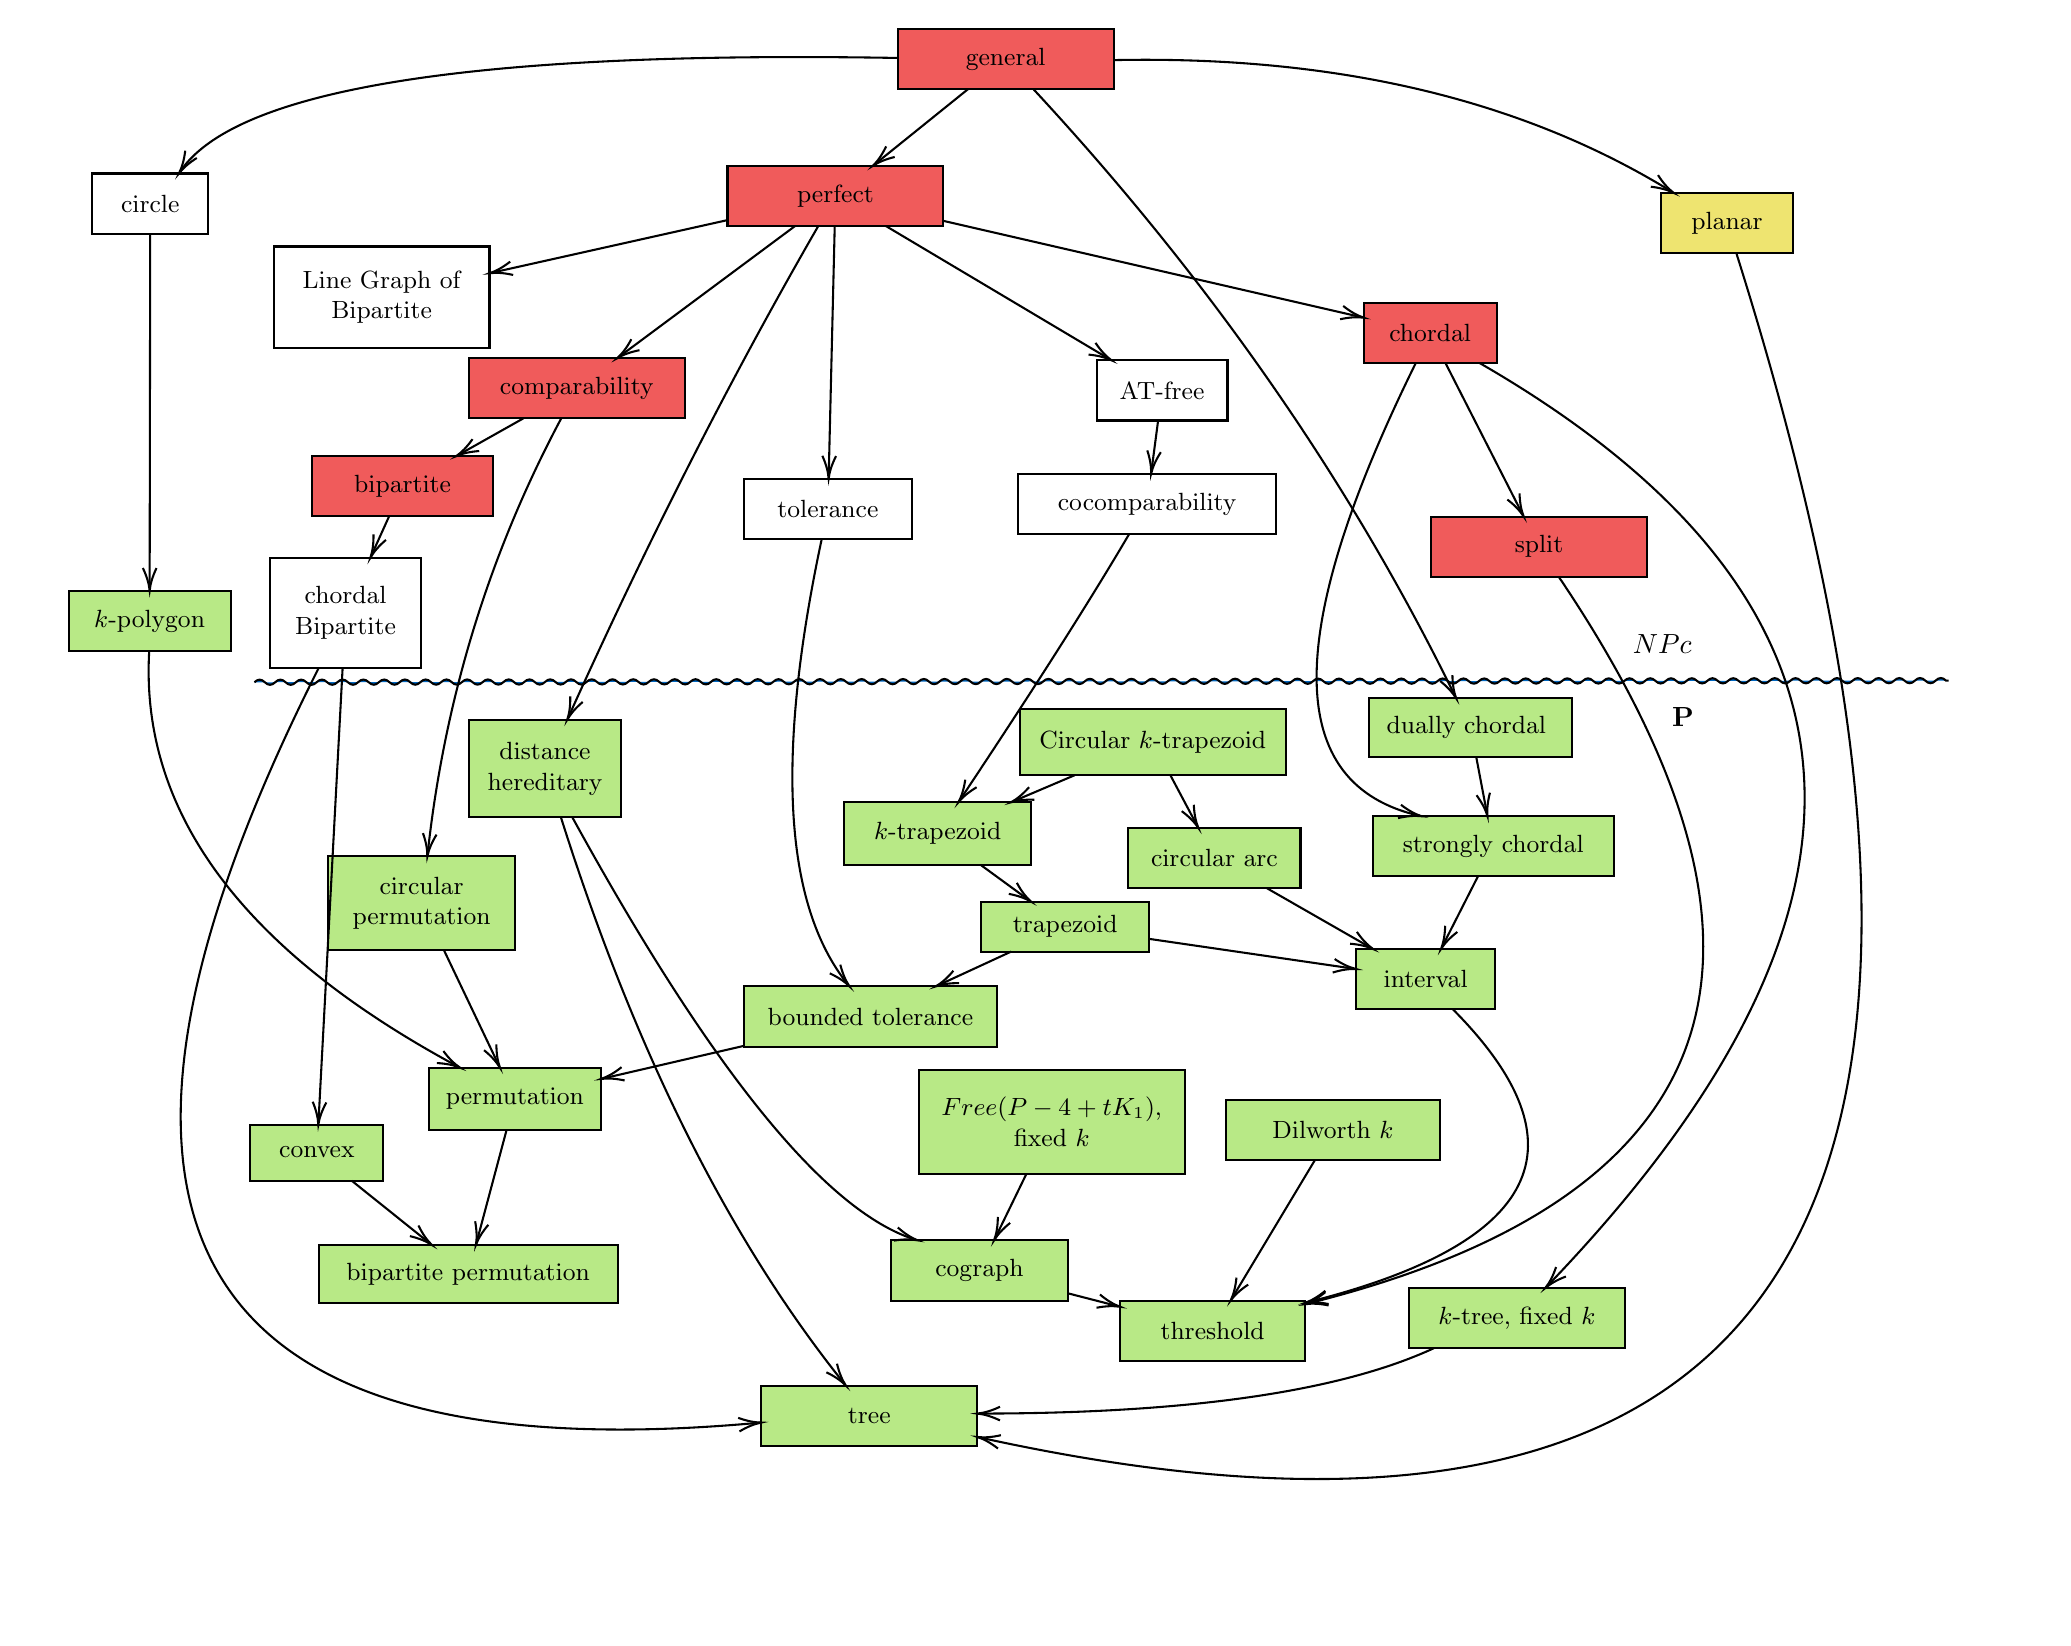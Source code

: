 \tikzset{every picture/.style={line width=0.75pt}} %set default line width to 0.75pt        

\begin{tikzpicture}[x=0.75pt,y=0.75pt,yscale=-1,xscale=1]
%uncomment if require: \path (0,617); %set diagram left start at 0, and has height of 617

%Straight Lines [id:da6521298779049807] 
\draw [fill={rgb, 255:red, 0; green, 101; blue, 189 }  ,fill opacity=1 ]   (0.4,215.38) .. controls (2.07,213.71) and (3.73,213.7) .. (5.4,215.37) .. controls (7.07,217.04) and (8.73,217.04) .. (10.4,215.37) .. controls (12.07,213.7) and (13.73,213.7) .. (15.4,215.36) .. controls (17.07,217.03) and (18.73,217.03) .. (20.4,215.36) .. controls (22.07,213.69) and (23.73,213.69) .. (25.4,215.35) .. controls (27.07,217.02) and (28.73,217.02) .. (30.4,215.35) .. controls (32.07,213.68) and (33.73,213.68) .. (35.4,215.34) .. controls (37.07,217.01) and (38.73,217.01) .. (40.4,215.34) .. controls (42.07,213.67) and (43.73,213.67) .. (45.4,215.33) .. controls (47.07,217) and (48.73,217) .. (50.4,215.33) .. controls (52.07,213.66) and (53.73,213.66) .. (55.4,215.32) .. controls (57.07,216.99) and (58.73,216.99) .. (60.4,215.32) .. controls (62.07,213.65) and (63.73,213.65) .. (65.4,215.31) .. controls (67.07,216.98) and (68.73,216.98) .. (70.4,215.31) .. controls (72.07,213.64) and (73.73,213.64) .. (75.4,215.3) .. controls (77.07,216.97) and (78.73,216.97) .. (80.4,215.3) .. controls (82.07,213.63) and (83.73,213.63) .. (85.4,215.29) .. controls (87.07,216.96) and (88.73,216.96) .. (90.4,215.29) .. controls (92.07,213.62) and (93.73,213.62) .. (95.4,215.28) .. controls (97.07,216.95) and (98.73,216.95) .. (100.4,215.28) .. controls (102.07,213.61) and (103.73,213.61) .. (105.4,215.27) .. controls (107.07,216.94) and (108.73,216.94) .. (110.4,215.27) .. controls (112.07,213.6) and (113.73,213.6) .. (115.4,215.26) .. controls (117.07,216.93) and (118.73,216.93) .. (120.4,215.26) .. controls (122.07,213.59) and (123.73,213.59) .. (125.4,215.25) .. controls (127.07,216.92) and (128.73,216.92) .. (130.4,215.25) .. controls (132.07,213.58) and (133.73,213.58) .. (135.4,215.24) .. controls (137.07,216.91) and (138.73,216.91) .. (140.4,215.24) .. controls (142.07,213.57) and (143.73,213.57) .. (145.4,215.23) .. controls (147.07,216.9) and (148.73,216.9) .. (150.4,215.23) .. controls (152.07,213.56) and (153.73,213.56) .. (155.4,215.22) .. controls (157.07,216.89) and (158.73,216.89) .. (160.4,215.22) .. controls (162.07,213.55) and (163.73,213.55) .. (165.4,215.21) .. controls (167.07,216.88) and (168.73,216.88) .. (170.4,215.21) .. controls (172.07,213.54) and (173.73,213.54) .. (175.4,215.2) .. controls (177.07,216.87) and (178.73,216.87) .. (180.4,215.2) .. controls (182.07,213.53) and (183.73,213.53) .. (185.4,215.19) .. controls (187.07,216.86) and (188.73,216.86) .. (190.4,215.19) .. controls (192.07,213.52) and (193.73,213.52) .. (195.4,215.18) .. controls (197.07,216.85) and (198.73,216.85) .. (200.4,215.18) .. controls (202.07,213.51) and (203.73,213.51) .. (205.4,215.17) .. controls (207.07,216.84) and (208.73,216.84) .. (210.4,215.17) .. controls (212.07,213.5) and (213.73,213.5) .. (215.4,215.16) .. controls (217.07,216.83) and (218.73,216.83) .. (220.4,215.16) .. controls (222.07,213.49) and (223.73,213.49) .. (225.4,215.15) .. controls (227.07,216.82) and (228.73,216.82) .. (230.4,215.15) .. controls (232.07,213.48) and (233.73,213.48) .. (235.4,215.14) .. controls (237.07,216.81) and (238.73,216.81) .. (240.4,215.14) .. controls (242.07,213.47) and (243.73,213.47) .. (245.4,215.13) .. controls (247.07,216.8) and (248.73,216.8) .. (250.4,215.13) .. controls (252.07,213.46) and (253.73,213.46) .. (255.4,215.13) .. controls (257.07,216.79) and (258.73,216.79) .. (260.4,215.12) .. controls (262.07,213.45) and (263.73,213.45) .. (265.4,215.12) .. controls (267.07,216.78) and (268.73,216.78) .. (270.4,215.11) .. controls (272.07,213.44) and (273.73,213.44) .. (275.4,215.11) .. controls (277.07,216.77) and (278.73,216.77) .. (280.4,215.1) .. controls (282.07,213.43) and (283.73,213.43) .. (285.4,215.1) .. controls (287.07,216.76) and (288.73,216.76) .. (290.4,215.09) .. controls (292.07,213.42) and (293.73,213.42) .. (295.4,215.09) .. controls (297.07,216.75) and (298.73,216.75) .. (300.4,215.08) .. controls (302.07,213.41) and (303.73,213.41) .. (305.4,215.08) .. controls (307.07,216.74) and (308.73,216.74) .. (310.4,215.07) .. controls (312.07,213.4) and (313.73,213.4) .. (315.4,215.07) .. controls (317.07,216.73) and (318.73,216.73) .. (320.4,215.06) .. controls (322.07,213.39) and (323.73,213.39) .. (325.4,215.06) .. controls (327.07,216.72) and (328.73,216.72) .. (330.4,215.05) .. controls (332.07,213.38) and (333.73,213.38) .. (335.4,215.05) .. controls (337.07,216.71) and (338.73,216.71) .. (340.4,215.04) .. controls (342.07,213.37) and (343.73,213.37) .. (345.4,215.04) .. controls (347.07,216.7) and (348.73,216.7) .. (350.4,215.03) .. controls (352.07,213.36) and (353.73,213.36) .. (355.4,215.03) .. controls (357.07,216.69) and (358.73,216.69) .. (360.4,215.02) .. controls (362.07,213.35) and (363.73,213.35) .. (365.4,215.02) .. controls (367.07,216.68) and (368.73,216.68) .. (370.4,215.01) .. controls (372.07,213.34) and (373.73,213.34) .. (375.4,215.01) .. controls (377.07,216.67) and (378.73,216.67) .. (380.4,215) .. controls (382.07,213.33) and (383.73,213.33) .. (385.4,215) .. controls (387.07,216.66) and (388.73,216.66) .. (390.4,214.99) .. controls (392.07,213.32) and (393.73,213.32) .. (395.4,214.99) .. controls (397.07,216.65) and (398.73,216.65) .. (400.4,214.98) .. controls (402.07,213.31) and (403.73,213.31) .. (405.4,214.98) .. controls (407.07,216.64) and (408.73,216.64) .. (410.4,214.97) .. controls (412.07,213.3) and (413.73,213.3) .. (415.4,214.97) .. controls (417.07,216.63) and (418.73,216.63) .. (420.4,214.96) .. controls (422.07,213.29) and (423.73,213.29) .. (425.4,214.96) .. controls (427.07,216.62) and (428.73,216.62) .. (430.4,214.95) .. controls (432.07,213.28) and (433.73,213.28) .. (435.4,214.95) .. controls (437.07,216.61) and (438.73,216.61) .. (440.4,214.94) .. controls (442.07,213.27) and (443.73,213.27) .. (445.4,214.94) .. controls (447.07,216.6) and (448.73,216.6) .. (450.4,214.93) .. controls (452.07,213.26) and (453.73,213.26) .. (455.4,214.93) .. controls (457.07,216.59) and (458.73,216.59) .. (460.4,214.92) .. controls (462.07,213.25) and (463.73,213.25) .. (465.4,214.92) .. controls (467.07,216.58) and (468.73,216.58) .. (470.4,214.91) .. controls (472.07,213.24) and (473.73,213.24) .. (475.4,214.91) .. controls (477.07,216.57) and (478.73,216.57) .. (480.4,214.9) .. controls (482.07,213.23) and (483.73,213.23) .. (485.4,214.9) .. controls (487.07,216.56) and (488.73,216.56) .. (490.4,214.89) .. controls (492.07,213.22) and (493.73,213.22) .. (495.4,214.89) .. controls (497.07,216.55) and (498.73,216.55) .. (500.4,214.88) .. controls (502.07,213.21) and (503.73,213.21) .. (505.4,214.88) .. controls (507.07,216.55) and (508.73,216.55) .. (510.4,214.88) .. controls (512.07,213.21) and (513.73,213.21) .. (515.4,214.87) .. controls (517.07,216.54) and (518.73,216.54) .. (520.4,214.87) .. controls (522.07,213.2) and (523.73,213.2) .. (525.4,214.86) .. controls (527.07,216.53) and (528.73,216.53) .. (530.4,214.86) .. controls (532.07,213.19) and (533.73,213.19) .. (535.4,214.85) .. controls (537.07,216.52) and (538.73,216.52) .. (540.4,214.85) .. controls (542.07,213.18) and (543.73,213.18) .. (545.4,214.84) .. controls (547.07,216.51) and (548.73,216.51) .. (550.4,214.84) .. controls (552.07,213.17) and (553.73,213.17) .. (555.4,214.83) .. controls (557.07,216.5) and (558.73,216.5) .. (560.4,214.83) .. controls (562.07,213.16) and (563.73,213.16) .. (565.4,214.82) .. controls (567.07,216.49) and (568.73,216.49) .. (570.4,214.82) .. controls (572.07,213.15) and (573.73,213.15) .. (575.4,214.81) .. controls (577.07,216.48) and (578.73,216.48) .. (580.4,214.81) .. controls (582.07,213.14) and (583.73,213.14) .. (585.4,214.8) .. controls (587.07,216.47) and (588.73,216.47) .. (590.4,214.8) .. controls (592.07,213.13) and (593.73,213.13) .. (595.4,214.79) .. controls (597.07,216.46) and (598.73,216.46) .. (600.4,214.79) .. controls (602.07,213.12) and (603.73,213.12) .. (605.4,214.78) .. controls (607.07,216.45) and (608.73,216.45) .. (610.4,214.78) .. controls (612.07,213.11) and (613.73,213.11) .. (615.4,214.77) .. controls (617.07,216.44) and (618.73,216.44) .. (620.4,214.77) .. controls (622.07,213.1) and (623.73,213.1) .. (625.4,214.76) .. controls (627.07,216.43) and (628.73,216.43) .. (630.4,214.76) .. controls (632.07,213.09) and (633.73,213.09) .. (635.4,214.75) .. controls (637.07,216.42) and (638.73,216.42) .. (640.4,214.75) .. controls (642.07,213.08) and (643.73,213.08) .. (645.4,214.74) .. controls (647.07,216.41) and (648.73,216.41) .. (650.4,214.74) .. controls (652.07,213.07) and (653.73,213.07) .. (655.4,214.73) .. controls (657.07,216.4) and (658.73,216.4) .. (660.4,214.73) .. controls (662.07,213.06) and (663.73,213.06) .. (665.4,214.72) .. controls (667.07,216.39) and (668.73,216.39) .. (670.4,214.72) .. controls (672.07,213.05) and (673.73,213.05) .. (675.4,214.71) .. controls (677.07,216.38) and (678.73,216.38) .. (680.4,214.71) .. controls (682.07,213.04) and (683.73,213.04) .. (685.4,214.7) .. controls (687.07,216.37) and (688.73,216.37) .. (690.4,214.7) .. controls (692.07,213.03) and (693.73,213.03) .. (695.4,214.69) .. controls (697.07,216.36) and (698.73,216.36) .. (700.4,214.69) .. controls (702.07,213.02) and (703.73,213.02) .. (705.4,214.68) .. controls (707.07,216.35) and (708.73,216.35) .. (710.4,214.68) .. controls (712.07,213.01) and (713.73,213.01) .. (715.4,214.67) .. controls (717.07,216.34) and (718.73,216.34) .. (720.4,214.67) .. controls (722.07,213) and (723.73,213) .. (725.4,214.66) .. controls (727.07,216.33) and (728.73,216.33) .. (730.4,214.66) .. controls (732.07,212.99) and (733.73,212.99) .. (735.4,214.65) .. controls (737.07,216.32) and (738.73,216.32) .. (740.4,214.65) .. controls (742.07,212.98) and (743.73,212.98) .. (745.4,214.64) .. controls (747.07,216.31) and (748.73,216.31) .. (750.4,214.64) .. controls (752.07,212.97) and (753.73,212.97) .. (755.4,214.63) .. controls (757.07,216.3) and (758.73,216.3) .. (760.4,214.63) .. controls (762.07,212.96) and (763.73,212.96) .. (765.4,214.63) .. controls (767.07,216.29) and (768.73,216.29) .. (770.4,214.62) .. controls (772.07,212.95) and (773.73,212.95) .. (775.4,214.62) .. controls (777.07,216.28) and (778.73,216.28) .. (780.4,214.61) .. controls (782.07,212.94) and (783.73,212.94) .. (785.4,214.61) .. controls (787.07,216.27) and (788.73,216.27) .. (790.4,214.6) .. controls (792.07,212.93) and (793.73,212.93) .. (795.4,214.6) .. controls (797.07,216.26) and (798.73,216.26) .. (800.4,214.59) .. controls (802.07,212.92) and (803.73,212.92) .. (805.4,214.59) .. controls (807.07,216.25) and (808.73,216.25) .. (810.4,214.58) .. controls (812.07,212.91) and (813.73,212.91) .. (815.4,214.58) -- (816.6,214.57) -- (816.6,214.57) ;

% Text Node
\draw  [fill={rgb, 255:red, 233; green, 17; blue, 17 }  ,fill opacity=0.69 ]  (228.33,-33.4) -- (332.33,-33.4) -- (332.33,-4.4) -- (228.33,-4.4) -- cycle  ;
\draw (280.33,-18.9) node  [font=\small] [align=left] {\begin{minipage}[lt]{68pt}\setlength\topsep{0pt}
\begin{center}
perfect
\end{center}

\end{minipage}};
% Text Node
\draw    (9.67,5.42) -- (113.67,5.42) -- (113.67,54.42) -- (9.67,54.42) -- cycle  ;
\draw (61.67,29.92) node  [font=\small] [align=left] {\begin{minipage}[lt]{68pt}\setlength\topsep{0pt}
\begin{center}
Line Graph of Bipartite
\end{center}

\end{minipage}};
% Text Node
\draw  [fill={rgb, 255:red, 233; green, 17; blue, 17 }  ,fill opacity=0.69 ]  (103.67,59.27) -- (207.67,59.27) -- (207.67,88.27) -- (103.67,88.27) -- cycle  ;
\draw (155.67,73.77) node  [font=\small] [align=left] {\begin{minipage}[lt]{68pt}\setlength\topsep{0pt}
\begin{center}
comparability
\end{center}

\end{minipage}};
% Text Node
\draw    (236.2,117.27) -- (317.2,117.27) -- (317.2,146.27) -- (236.2,146.27) -- cycle  ;
\draw (276.7,131.77) node  [font=\small] [align=left] {\begin{minipage}[lt]{52.63pt}\setlength\topsep{0pt}
\begin{center}
tolerance
\end{center}

\end{minipage}};
% Text Node
\draw    (406.2,60.27) -- (469.2,60.27) -- (469.2,89.27) -- (406.2,89.27) -- cycle  ;
\draw (437.7,74.77) node  [font=\small] [align=left] {\begin{minipage}[lt]{40.39pt}\setlength\topsep{0pt}
\begin{center}
AT-free
\end{center}

\end{minipage}};
% Text Node
\draw  [fill={rgb, 255:red, 233; green, 17; blue, 17 }  ,fill opacity=0.69 ]  (534.87,32.6) -- (598.87,32.6) -- (598.87,61.6) -- (534.87,61.6) -- cycle  ;
\draw (566.87,47.1) node  [font=\small] [align=left] {\begin{minipage}[lt]{40.62pt}\setlength\topsep{0pt}
\begin{center}
chordal
\end{center}

\end{minipage}};
% Text Node
\draw  [fill={rgb, 255:red, 233; green, 17; blue, 17 }  ,fill opacity=0.69 ]  (567.33,135.6) -- (671.33,135.6) -- (671.33,164.6) -- (567.33,164.6) -- cycle  ;
\draw (619.33,150.1) node  [font=\small] [align=left] {\begin{minipage}[lt]{68pt}\setlength\topsep{0pt}
\begin{center}
split
\end{center}

\end{minipage}};
% Text Node
\draw  [fill={rgb, 255:red, 184; green, 233; blue, 134 }  ,fill opacity=1 ]  (556.67,507.27) -- (660.67,507.27) -- (660.67,536.27) -- (556.67,536.27) -- cycle  ;
\draw (608.67,521.77) node  [font=\small] [align=left] {\begin{minipage}[lt]{68pt}\setlength\topsep{0pt}
\begin{center}
$\displaystyle k$-tree, fixed $\displaystyle k$
\end{center}

\end{minipage}};
% Text Node
\draw    (368.5,114.93) -- (492.5,114.93) -- (492.5,143.93) -- (368.5,143.93) -- cycle  ;
\draw (430.5,129.43) node  [font=\small] [align=left] {\begin{minipage}[lt]{81.83pt}\setlength\topsep{0pt}
\begin{center}
cocomparability
\end{center}

\end{minipage}};
% Text Node
\draw  [fill={rgb, 255:red, 184; green, 233; blue, 134 }  ,fill opacity=1 ]  (244.67,554.27) -- (348.67,554.27) -- (348.67,583.27) -- (244.67,583.27) -- cycle  ;
\draw (296.67,568.77) node  [font=\small] [align=left] {\begin{minipage}[lt]{68pt}\setlength\topsep{0pt}
\begin{center}
tree
\end{center}

\end{minipage}};
% Text Node
\draw    (-77.8,-29.73) -- (-21.8,-29.73) -- (-21.8,-0.73) -- (-77.8,-0.73) -- cycle  ;
\draw (-49.8,-15.23) node  [font=\small] [align=left] {\begin{minipage}[lt]{35.63pt}\setlength\topsep{0pt}
\begin{center}
circle
\end{center}

\end{minipage}};
% Text Node
\draw    (7.8,155.42) -- (80.8,155.42) -- (80.8,208.42) -- (7.8,208.42) -- cycle  ;
\draw (44.3,181.92) node  [font=\small] [align=left] {\begin{minipage}[lt]{47.1pt}\setlength\topsep{0pt}
\begin{center}
chordal Bipartite
\end{center}

\end{minipage}};
% Text Node
\draw  [fill={rgb, 255:red, 233; green, 17; blue, 17 }  ,fill opacity=0.69 ]  (28.3,106.47) -- (115.3,106.47) -- (115.3,135.47) -- (28.3,135.47) -- cycle  ;
\draw (71.8,120.97) node  [font=\small] [align=left] {\begin{minipage}[lt]{56.39pt}\setlength\topsep{0pt}
\begin{center}
bipartite
\end{center}

\end{minipage}};
% Text Node
\draw  [fill={rgb, 255:red, 184; green, 233; blue, 134 }  ,fill opacity=1 ]  (369.2,228.15) -- (497.2,228.15) -- (497.2,260.15) -- (369.2,260.15) -- cycle  ;
\draw (433.2,244.15) node  [font=\small] [align=left] {\begin{minipage}[lt]{84.59pt}\setlength\topsep{0pt}
\begin{center}
Circular $\displaystyle k$-trapezoid
\end{center}

\end{minipage}};
% Text Node
\draw  [fill={rgb, 255:red, 184; green, 233; blue, 134 }  ,fill opacity=1 ]  (284.6,273.24) -- (374.6,273.24) -- (374.6,303.24) -- (284.6,303.24) -- cycle  ;
\draw (329.6,288.24) node  [font=\small] [align=left] {\begin{minipage}[lt]{58.21pt}\setlength\topsep{0pt}
\begin{center}
$\displaystyle k$-trapezoid
\end{center}

\end{minipage}};
% Text Node
\draw  [fill={rgb, 255:red, 184; green, 233; blue, 134 }  ,fill opacity=1 ]  (350.53,321.12) -- (431.53,321.12) -- (431.53,345.12) -- (350.53,345.12) -- cycle  ;
\draw (391.03,333.12) node  [font=\small] [align=left] {\begin{minipage}[lt]{52.18pt}\setlength\topsep{0pt}
\begin{center}
trapezoid
\end{center}

\end{minipage}};
% Text Node
\draw  [fill={rgb, 255:red, 184; green, 233; blue, 134 }  ,fill opacity=1 ]  (236.2,361.93) -- (358.2,361.93) -- (358.2,390.93) -- (236.2,390.93) -- cycle  ;
\draw (297.2,376.43) node  [font=\small] [align=left] {\begin{minipage}[lt]{80.51pt}\setlength\topsep{0pt}
\begin{center}
bounded tolerance
\end{center}

\end{minipage}};
% Text Node
\draw  [fill={rgb, 255:red, 184; green, 233; blue, 134 }  ,fill opacity=1 ]  (84.37,401.11) -- (167.37,401.11) -- (167.37,431.11) -- (84.37,431.11) -- cycle  ;
\draw (125.87,416.11) node  [font=\small] [align=left] {\begin{minipage}[lt]{53.77pt}\setlength\topsep{0pt}
\begin{center}
permutation
\end{center}

\end{minipage}};
% Text Node
\draw  [fill={rgb, 255:red, 184; green, 233; blue, 134 }  ,fill opacity=1 ]  (31.37,486.49) -- (175.37,486.49) -- (175.37,514.49) -- (31.37,514.49) -- cycle  ;
\draw (103.37,500.49) node  [font=\small] [align=left] {\begin{minipage}[lt]{95.25pt}\setlength\topsep{0pt}
\begin{center}
bipartite permutation
\end{center}

\end{minipage}};
% Text Node
\draw  [fill={rgb, 255:red, 184; green, 233; blue, 134 }  ,fill opacity=1 ]  (-1.53,428.57) -- (62.47,428.57) -- (62.47,455.57) -- (-1.53,455.57) -- cycle  ;
\draw (30.47,442.07) node  [font=\small] [align=left] {\begin{minipage}[lt]{40.53pt}\setlength\topsep{0pt}
\begin{center}
convex
\end{center}

\end{minipage}};
% Text Node
\draw  [fill={rgb, 255:red, 184; green, 233; blue, 134 }  ,fill opacity=1 ]  (531.2,343.93) -- (598.2,343.93) -- (598.2,372.93) -- (531.2,372.93) -- cycle  ;
\draw (564.7,358.43) node  [font=\small] [align=left] {\begin{minipage}[lt]{43.11pt}\setlength\topsep{0pt}
\begin{center}
interval
\end{center}

\end{minipage}};
% Text Node
\draw  [fill={rgb, 255:red, 184; green, 233; blue, 134 }  ,fill opacity=1 ]  (417.53,513.27) -- (506.53,513.27) -- (506.53,542.27) -- (417.53,542.27) -- cycle  ;
\draw (462.03,527.77) node  [font=\small] [align=left] {\begin{minipage}[lt]{57.62pt}\setlength\topsep{0pt}
\begin{center}
threshold
\end{center}

\end{minipage}};
% Text Node
\draw  [fill={rgb, 255:red, 184; green, 233; blue, 134 }  ,fill opacity=1 ]  (468.53,416.6) -- (571.53,416.6) -- (571.53,445.6) -- (468.53,445.6) -- cycle  ;
\draw (520.03,431.1) node  [font=\small] [align=left] {\begin{minipage}[lt]{67.14pt}\setlength\topsep{0pt}
\begin{center}
Dilworth $\displaystyle k$
\end{center}

\end{minipage}};
% Text Node
\draw  [fill={rgb, 255:red, 184; green, 233; blue, 134 }  ,fill opacity=1 ]  (307.2,484.27) -- (392.2,484.27) -- (392.2,513.27) -- (307.2,513.27) -- cycle  ;
\draw (349.7,498.77) node  [font=\small] [align=left] {\begin{minipage}[lt]{55.35pt}\setlength\topsep{0pt}
\begin{center}
cograph
\end{center}

\end{minipage}};
% Text Node
\draw  [fill={rgb, 255:red, 184; green, 233; blue, 134 }  ,fill opacity=1 ]  (421.4,285.6) -- (504.4,285.6) -- (504.4,314.6) -- (421.4,314.6) -- cycle  ;
\draw (462.9,300.1) node  [font=\small] [align=left] {\begin{minipage}[lt]{53.72pt}\setlength\topsep{0pt}
\begin{center}
circular arc
\end{center}

\end{minipage}};
% Text Node
\draw  [fill={rgb, 255:red, 184; green, 233; blue, 134 }  ,fill opacity=1 ]  (537.37,223.18) -- (635.37,223.18) -- (635.37,251.18) -- (537.37,251.18) -- cycle  ;
\draw (586.37,237.18) node  [font=\small] [align=left] {\begin{minipage}[lt]{63.97pt}\setlength\topsep{0pt}
\begin{center}
dually chordal $ $
\end{center}

\end{minipage}};
% Text Node
\draw  [fill={rgb, 255:red, 184; green, 233; blue, 134 }  ,fill opacity=1 ]  (539.23,279.93) -- (655.23,279.93) -- (655.23,308.93) -- (539.23,308.93) -- cycle  ;
\draw (597.23,294.43) node  [font=\small] [align=left] {\begin{minipage}[lt]{76.39pt}\setlength\topsep{0pt}
\begin{center}
strongly chordal
\end{center}

\end{minipage}};
% Text Node
\draw  [fill={rgb, 255:red, 184; green, 233; blue, 134 }  ,fill opacity=1 ]  (35.9,299.3) -- (125.9,299.3) -- (125.9,344.3) -- (35.9,344.3) -- cycle  ;
\draw (80.9,321.8) node  [font=\small] [align=left] {\begin{minipage}[lt]{58.34pt}\setlength\topsep{0pt}
\begin{center}
circular permutation
\end{center}

\end{minipage}};
% Text Node
\draw  [fill={rgb, 255:red, 184; green, 233; blue, 134 }  ,fill opacity=1 ]  (-89.1,171.27) -- (-11.1,171.27) -- (-11.1,200.27) -- (-89.1,200.27) -- cycle  ;
\draw (-50.1,185.77) node  [font=\small] [align=left] {\begin{minipage}[lt]{50.18pt}\setlength\topsep{0pt}
\begin{center}
$\displaystyle k$-polygon
\end{center}

\end{minipage}};
% Text Node
\draw  [fill={rgb, 255:red, 184; green, 233; blue, 134 }  ,fill opacity=1 ]  (103.9,233.49) -- (176.9,233.49) -- (176.9,280.49) -- (103.9,280.49) -- cycle  ;
\draw (140.4,256.99) node  [font=\small] [align=left] {\begin{minipage}[lt]{46.78pt}\setlength\topsep{0pt}
\begin{center}
distance hereditary
\end{center}

\end{minipage}};
% Text Node
\draw  [fill={rgb, 255:red, 184; green, 233; blue, 134 }  ,fill opacity=1 ]  (320.53,402.14) -- (448.53,402.14) -- (448.53,452.14) -- (320.53,452.14) -- cycle  ;
\draw (384.53,427.14) node  [font=\small] [align=left] {\begin{minipage}[lt]{84.14pt}\setlength\topsep{0pt}
\begin{center}
$\displaystyle Free( P-4+tK_{1})$, fixed $\displaystyle k$
\end{center}

\end{minipage}};
% Text Node
\draw  [fill={rgb, 255:red, 230; green, 216; blue, 48 }  ,fill opacity=0.69 ]  (677.87,-20.4) -- (741.87,-20.4) -- (741.87,8.6) -- (677.87,8.6) -- cycle  ;
\draw (709.87,-5.9) node  [font=\small] [align=left] {\begin{minipage}[lt]{40.62pt}\setlength\topsep{0pt}
\begin{center}
planar
\end{center}

\end{minipage}};
% Text Node
\draw (663,191) node [anchor=north west][inner sep=0.75pt]   [align=left] {$\displaystyle NPc$};
% Text Node
\draw (682,226) node [anchor=north west][inner sep=0.75pt]   [align=left] {\textbf{P}};
% Text Node
\draw  [fill={rgb, 255:red, 233; green, 17; blue, 17 }  ,fill opacity=0.69 ]  (310.33,-99.5) -- (414.33,-99.5) -- (414.33,-70.5) -- (310.33,-70.5) -- cycle  ;
\draw (362.33,-85) node  [font=\small] [align=left] {\begin{minipage}[lt]{68pt}\setlength\topsep{0pt}
\begin{center}
general
\end{center}

\end{minipage}};
% Connection
\draw    (260.83,-4.4) -- (176.78,58.07) ;
\draw [shift={(175.17,59.27)}, rotate = 323.38] [color={rgb, 255:red, 0; green, 0; blue, 0 }  ][line width=0.75]    (10.93,-3.29) .. controls (6.95,-1.4) and (3.31,-0.3) .. (0,0) .. controls (3.31,0.3) and (6.95,1.4) .. (10.93,3.29)   ;
% Connection
\draw    (279.98,-4.4) -- (277.1,115.27) ;
\draw [shift={(277.05,117.27)}, rotate = 271.38] [color={rgb, 255:red, 0; green, 0; blue, 0 }  ][line width=0.75]    (10.93,-3.29) .. controls (6.95,-1.4) and (3.31,-0.3) .. (0,0) .. controls (3.31,0.3) and (6.95,1.4) .. (10.93,3.29)   ;
% Connection
\draw    (304.69,-4.4) -- (411.62,59.24) ;
\draw [shift={(413.34,60.27)}, rotate = 210.76] [color={rgb, 255:red, 0; green, 0; blue, 0 }  ][line width=0.75]    (10.93,-3.29) .. controls (6.95,-1.4) and (3.31,-0.3) .. (0,0) .. controls (3.31,0.3) and (6.95,1.4) .. (10.93,3.29)   ;
% Connection
\draw    (332.33,-6.92) -- (532.92,39.28) ;
\draw [shift={(534.87,39.73)}, rotate = 192.97] [color={rgb, 255:red, 0; green, 0; blue, 0 }  ][line width=0.75]    (10.93,-3.29) .. controls (6.95,-1.4) and (3.31,-0.3) .. (0,0) .. controls (3.31,0.3) and (6.95,1.4) .. (10.93,3.29)   ;
% Connection
\draw    (574.25,61.6) -- (611.04,133.82) ;
\draw [shift={(611.95,135.6)}, rotate = 243.01] [color={rgb, 255:red, 0; green, 0; blue, 0 }  ][line width=0.75]    (10.93,-3.29) .. controls (6.95,-1.4) and (3.31,-0.3) .. (0,0) .. controls (3.31,0.3) and (6.95,1.4) .. (10.93,3.29)   ;
% Connection
\draw    (590.74,61.6) .. controls (788.33,175.57) and (798.86,324.13) .. (622.31,507.27) ;
\draw [shift={(622.31,507.27)}, rotate = 313.95] [color={rgb, 255:red, 0; green, 0; blue, 0 }  ][line width=0.75]    (10.93,-3.29) .. controls (6.95,-1.4) and (3.31,-0.3) .. (0,0) .. controls (3.31,0.3) and (6.95,1.4) .. (10.93,3.29)   ;
% Connection
\draw    (435.79,89.27) -- (432.67,112.95) ;
\draw [shift={(432.41,114.93)}, rotate = 277.5] [color={rgb, 255:red, 0; green, 0; blue, 0 }  ][line width=0.75]    (10.93,-3.29) .. controls (6.95,-1.4) and (3.31,-0.3) .. (0,0) .. controls (3.31,0.3) and (6.95,1.4) .. (10.93,3.29)   ;
% Connection
\draw    (568.55,536.27) .. controls (523.28,557.16) and (450.49,567.64) .. (350.18,567.72) ;
\draw [shift={(348.67,567.72)}, rotate = 0.02] [color={rgb, 255:red, 0; green, 0; blue, 0 }  ][line width=0.75]    (10.93,-3.29) .. controls (6.95,-1.4) and (3.31,-0.3) .. (0,0) .. controls (3.31,0.3) and (6.95,1.4) .. (10.93,3.29)   ;
% Connection
\draw    (129.91,88.27) -- (99.3,105.49) ;
\draw [shift={(97.56,106.47)}, rotate = 330.62] [color={rgb, 255:red, 0; green, 0; blue, 0 }  ][line width=0.75]    (10.93,-3.29) .. controls (6.95,-1.4) and (3.31,-0.3) .. (0,0) .. controls (3.31,0.3) and (6.95,1.4) .. (10.93,3.29)   ;
% Connection
\draw    (65.26,135.47) -- (57.08,153.6) ;
\draw [shift={(56.26,155.42)}, rotate = 294.29] [color={rgb, 255:red, 0; green, 0; blue, 0 }  ][line width=0.75]    (10.93,-3.29) .. controls (6.95,-1.4) and (3.31,-0.3) .. (0,0) .. controls (3.31,0.3) and (6.95,1.4) .. (10.93,3.29)   ;
% Connection
\draw    (228.33,-7.29) -- (115.62,17.88) ;
\draw [shift={(113.67,18.31)}, rotate = 347.41] [color={rgb, 255:red, 0; green, 0; blue, 0 }  ][line width=0.75]    (10.93,-3.29) .. controls (6.95,-1.4) and (3.31,-0.3) .. (0,0) .. controls (3.31,0.3) and (6.95,1.4) .. (10.93,3.29)   ;
% Connection
\draw    (395.6,260.15) -- (366.69,272.46) ;
\draw [shift={(364.85,273.24)}, rotate = 336.95] [color={rgb, 255:red, 0; green, 0; blue, 0 }  ][line width=0.75]    (10.93,-3.29) .. controls (6.95,-1.4) and (3.31,-0.3) .. (0,0) .. controls (3.31,0.3) and (6.95,1.4) .. (10.93,3.29)   ;
% Connection
\draw    (421.86,143.93) .. controls (403.18,175.74) and (376.1,218.31) .. (340.63,271.62) ;
\draw [shift={(339.55,273.24)}, rotate = 303.65] [color={rgb, 255:red, 0; green, 0; blue, 0 }  ][line width=0.75]    (10.93,-3.29) .. controls (6.95,-1.4) and (3.31,-0.3) .. (0,0) .. controls (3.31,0.3) and (6.95,1.4) .. (10.93,3.29)   ;
% Connection
\draw    (350.13,303.24) -- (372.99,319.94) ;
\draw [shift={(374.61,321.12)}, rotate = 216.15] [color={rgb, 255:red, 0; green, 0; blue, 0 }  ][line width=0.75]    (10.93,-3.29) .. controls (6.95,-1.4) and (3.31,-0.3) .. (0,0) .. controls (3.31,0.3) and (6.95,1.4) .. (10.93,3.29)   ;
% Connection
\draw    (365.04,345.12) -- (330.43,361.1) ;
\draw [shift={(328.61,361.93)}, rotate = 335.22] [color={rgb, 255:red, 0; green, 0; blue, 0 }  ][line width=0.75]    (10.93,-3.29) .. controls (6.95,-1.4) and (3.31,-0.3) .. (0,0) .. controls (3.31,0.3) and (6.95,1.4) .. (10.93,3.29)   ;
% Connection
\draw    (42.89,208.42) -- (31.29,426.58) ;
\draw [shift={(31.18,428.57)}, rotate = 273.04] [color={rgb, 255:red, 0; green, 0; blue, 0 }  ][line width=0.75]    (10.93,-3.29) .. controls (6.95,-1.4) and (3.31,-0.3) .. (0,0) .. controls (3.31,0.3) and (6.95,1.4) .. (10.93,3.29)   ;
% Connection
\draw [color={rgb, 255:red, 0; green, 0; blue, 0 }  ,draw opacity=1 ]   (47.31,455.57) -- (84.33,485.24) ;
\draw [shift={(85.89,486.49)}, rotate = 218.7] [color={rgb, 255:red, 0; green, 0; blue, 0 }  ,draw opacity=1 ][line width=0.75]    (10.93,-3.29) .. controls (6.95,-1.4) and (3.31,-0.3) .. (0,0) .. controls (3.31,0.3) and (6.95,1.4) .. (10.93,3.29)   ;
% Connection
\draw    (121.87,431.11) -- (107.62,484.56) ;
\draw [shift={(107.1,486.49)}, rotate = 284.93] [color={rgb, 255:red, 0; green, 0; blue, 0 }  ][line width=0.75]    (10.93,-3.29) .. controls (6.95,-1.4) and (3.31,-0.3) .. (0,0) .. controls (3.31,0.3) and (6.95,1.4) .. (10.93,3.29)   ;
% Connection
\draw    (236.2,390.56) -- (169.32,406.05) ;
\draw [shift={(167.37,406.5)}, rotate = 346.96] [color={rgb, 255:red, 0; green, 0; blue, 0 }  ][line width=0.75]    (10.93,-3.29) .. controls (6.95,-1.4) and (3.31,-0.3) .. (0,0) .. controls (3.31,0.3) and (6.95,1.4) .. (10.93,3.29)   ;
% Connection
\draw    (431.53,339.02) -- (529.22,353.26) ;
\draw [shift={(531.2,353.55)}, rotate = 188.29] [color={rgb, 255:red, 0; green, 0; blue, 0 }  ][line width=0.75]    (10.93,-3.29) .. controls (6.95,-1.4) and (3.31,-0.3) .. (0,0) .. controls (3.31,0.3) and (6.95,1.4) .. (10.93,3.29)   ;
% Connection
\draw    (577.8,372.93) .. controls (643.17,438.8) and (619.98,485.81) .. (508.22,513.97) ;
\draw [shift={(506.53,514.39)}, rotate = 346.05] [color={rgb, 255:red, 0; green, 0; blue, 0 }  ][line width=0.75]    (10.93,-3.29) .. controls (6.95,-1.4) and (3.31,-0.3) .. (0,0) .. controls (3.31,0.3) and (6.95,1.4) .. (10.93,3.29)   ;
% Connection
\draw    (392.2,509.74) -- (415.6,515.78) ;
\draw [shift={(417.53,516.28)}, rotate = 194.48] [color={rgb, 255:red, 0; green, 0; blue, 0 }  ][line width=0.75]    (10.93,-3.29) .. controls (6.95,-1.4) and (3.31,-0.3) .. (0,0) .. controls (3.31,0.3) and (6.95,1.4) .. (10.93,3.29)   ;
% Connection
\draw    (511.33,445.6) -- (471.76,511.55) ;
\draw [shift={(470.73,513.27)}, rotate = 300.96] [color={rgb, 255:red, 0; green, 0; blue, 0 }  ][line width=0.75]    (10.93,-3.29) .. controls (6.95,-1.4) and (3.31,-0.3) .. (0,0) .. controls (3.31,0.3) and (6.95,1.4) .. (10.93,3.29)   ;
% Connection
\draw    (628.84,164.6) .. controls (752.25,347.55) and (711.48,464.37) .. (506.53,515.04) ;
\draw [shift={(506.53,515.04)}, rotate = 346.11] [color={rgb, 255:red, 0; green, 0; blue, 0 }  ][line width=0.75]    (10.93,-3.29) .. controls (6.95,-1.4) and (3.31,-0.3) .. (0,0) .. controls (3.31,0.3) and (6.95,1.4) .. (10.93,3.29)   ;
% Connection
\draw    (488.2,314.6) -- (537.66,342.94) ;
\draw [shift={(539.4,343.93)}, rotate = 209.81] [color={rgb, 255:red, 0; green, 0; blue, 0 }  ][line width=0.75]    (10.93,-3.29) .. controls (6.95,-1.4) and (3.31,-0.3) .. (0,0) .. controls (3.31,0.3) and (6.95,1.4) .. (10.93,3.29)   ;
% Connection
\draw    (441.69,260.15) -- (454.26,283.83) ;
\draw [shift={(455.2,285.6)}, rotate = 242.04] [color={rgb, 255:red, 0; green, 0; blue, 0 }  ][line width=0.75]    (10.93,-3.29) .. controls (6.95,-1.4) and (3.31,-0.3) .. (0,0) .. controls (3.31,0.3) and (6.95,1.4) .. (10.93,3.29)   ;
% Connection
\draw    (589.86,308.93) -- (572.98,342.15) ;
\draw [shift={(572.07,343.93)}, rotate = 296.95] [color={rgb, 255:red, 0; green, 0; blue, 0 }  ][line width=0.75]    (10.93,-3.29) .. controls (6.95,-1.4) and (3.31,-0.3) .. (0,0) .. controls (3.31,0.3) and (6.95,1.4) .. (10.93,3.29)   ;
% Connection
\draw    (589.02,251.18) -- (594.11,277.97) ;
\draw [shift={(594.48,279.93)}, rotate = 259.25] [color={rgb, 255:red, 0; green, 0; blue, 0 }  ][line width=0.75]    (10.93,-3.29) .. controls (6.95,-1.4) and (3.31,-0.3) .. (0,0) .. controls (3.31,0.3) and (6.95,1.4) .. (10.93,3.29)   ;
% Connection
\draw    (148.2,88.27) .. controls (113.41,153.53) and (91.96,223.51) .. (83.83,298.17) ;
\draw [shift={(83.71,299.3)}, rotate = 276.11] [color={rgb, 255:red, 0; green, 0; blue, 0 }  ][line width=0.75]    (10.93,-3.29) .. controls (6.95,-1.4) and (3.31,-0.3) .. (0,0) .. controls (3.31,0.3) and (6.95,1.4) .. (10.93,3.29)   ;
% Connection
\draw    (91.63,344.3) -- (117.85,399.3) ;
\draw [shift={(118.71,401.11)}, rotate = 244.51] [color={rgb, 255:red, 0; green, 0; blue, 0 }  ][line width=0.75]    (10.93,-3.29) .. controls (6.95,-1.4) and (3.31,-0.3) .. (0,0) .. controls (3.31,0.3) and (6.95,1.4) .. (10.93,3.29)   ;
% Connection
\draw    (-50.29,200.27) .. controls (-54.82,277.85) and (-5.41,344.51) .. (97.95,400.27) ;
\draw [shift={(99.52,401.11)}, rotate = 208.17] [color={rgb, 255:red, 0; green, 0; blue, 0 }  ][line width=0.75]    (10.93,-3.29) .. controls (6.95,-1.4) and (3.31,-0.3) .. (0,0) .. controls (3.31,0.3) and (6.95,1.4) .. (10.93,3.29)   ;
% Connection
\draw    (272.04,-4.4) .. controls (229.96,68.55) and (189.83,147.43) .. (151.66,232.21) ;
\draw [shift={(151.08,233.49)}, rotate = 294.22] [color={rgb, 255:red, 0; green, 0; blue, 0 }  ][line width=0.75]    (10.93,-3.29) .. controls (6.95,-1.4) and (3.31,-0.3) .. (0,0) .. controls (3.31,0.3) and (6.95,1.4) .. (10.93,3.29)   ;
% Connection
\draw    (153.59,280.49) .. controls (220.62,402.56) and (275.65,470.36) .. (318.67,483.87) ;
\draw [shift={(319.97,484.27)}, rotate = 196.19] [color={rgb, 255:red, 0; green, 0; blue, 0 }  ][line width=0.75]    (10.93,-3.29) .. controls (6.95,-1.4) and (3.31,-0.3) .. (0,0) .. controls (3.31,0.3) and (6.95,1.4) .. (10.93,3.29)   ;
% Connection
\draw    (372.38,452.14) -- (357.63,482.47) ;
\draw [shift={(356.75,484.27)}, rotate = 295.94] [color={rgb, 255:red, 0; green, 0; blue, 0 }  ][line width=0.75]    (10.93,-3.29) .. controls (6.95,-1.4) and (3.31,-0.3) .. (0,0) .. controls (3.31,0.3) and (6.95,1.4) .. (10.93,3.29)   ;
% Connection
\draw    (31.4,208.42) .. controls (-103.91,476.54) and (-32.82,597.75) .. (244.67,572.04) ;
\draw [shift={(244.67,572.04)}, rotate = 174.71] [color={rgb, 255:red, 0; green, 0; blue, 0 }  ][line width=0.75]    (10.93,-3.29) .. controls (6.95,-1.4) and (3.31,-0.3) .. (0,0) .. controls (3.31,0.3) and (6.95,1.4) .. (10.93,3.29)   ;
% Connection
\draw    (-49.82,-0.73) -- (-50.08,169.27) ;
\draw [shift={(-50.08,171.27)}, rotate = 270.09] [color={rgb, 255:red, 0; green, 0; blue, 0 }  ][line width=0.75]    (10.93,-3.29) .. controls (6.95,-1.4) and (3.31,-0.3) .. (0,0) .. controls (3.31,0.3) and (6.95,1.4) .. (10.93,3.29)   ;
% Connection
\draw    (148.08,280.49) .. controls (183.8,393.42) and (229.28,484.34) .. (284.54,553.23) ;
\draw [shift={(285.37,554.27)}, rotate = 231.13] [color={rgb, 255:red, 0; green, 0; blue, 0 }  ][line width=0.75]    (10.93,-3.29) .. controls (6.95,-1.4) and (3.31,-0.3) .. (0,0) .. controls (3.31,0.3) and (6.95,1.4) .. (10.93,3.29)   ;
% Connection
\draw    (559.92,61.6) .. controls (495.61,192.05) and (496.23,264.76) .. (561.78,279.71) ;
\draw [shift={(562.77,279.93)}, rotate = 192.25] [color={rgb, 255:red, 0; green, 0; blue, 0 }  ][line width=0.75]    (10.93,-3.29) .. controls (6.95,-1.4) and (3.31,-0.3) .. (0,0) .. controls (3.31,0.3) and (6.95,1.4) .. (10.93,3.29)   ;
% Connection
\draw    (714.37,8.6) .. controls (861.48,475.32) and (739.58,665.45) .. (348.67,578.99) ;
\draw [shift={(348.67,578.99)}, rotate = 12.47] [color={rgb, 255:red, 0; green, 0; blue, 0 }  ][line width=0.75]    (10.93,-3.29) .. controls (6.95,-1.4) and (3.31,-0.3) .. (0,0) .. controls (3.31,0.3) and (6.95,1.4) .. (10.93,3.29)   ;
% Connection
\draw    (273.74,146.27) .. controls (251.36,251.09) and (255.5,322.6) .. (286.2,360.79) ;
\draw [shift={(287.13,361.93)}, rotate = 230.22] [color={rgb, 255:red, 0; green, 0; blue, 0 }  ][line width=0.75]    (10.93,-3.29) .. controls (6.95,-1.4) and (3.31,-0.3) .. (0,0) .. controls (3.31,0.3) and (6.95,1.4) .. (10.93,3.29)   ;
% Connection
\draw    (344.35,-70.5) -- (299.88,-34.66) ;
\draw [shift={(298.32,-33.4)}, rotate = 321.13] [color={rgb, 255:red, 0; green, 0; blue, 0 }  ][line width=0.75]    (10.93,-3.29) .. controls (6.95,-1.4) and (3.31,-0.3) .. (0,0) .. controls (3.31,0.3) and (6.95,1.4) .. (10.93,3.29)   ;
% Connection
\draw    (310.33,-85.41) .. controls (107.23,-88.95) and (-7.95,-70.8) .. (-35.2,-30.95) ;
\draw [shift={(-36,-29.73)}, rotate = 302.3] [color={rgb, 255:red, 0; green, 0; blue, 0 }  ][line width=0.75]    (10.93,-3.29) .. controls (6.95,-1.4) and (3.31,-0.3) .. (0,0) .. controls (3.31,0.3) and (6.95,1.4) .. (10.93,3.29)   ;
% Connection
\draw    (414.33,-84.37) .. controls (521.3,-86.61) and (610.9,-65.51) .. (683.11,-21.07) ;
\draw [shift={(684.2,-20.4)}, rotate = 211.81] [color={rgb, 255:red, 0; green, 0; blue, 0 }  ][line width=0.75]    (10.93,-3.29) .. controls (6.95,-1.4) and (3.31,-0.3) .. (0,0) .. controls (3.31,0.3) and (6.95,1.4) .. (10.93,3.29)   ;
% Connection
\draw    (375.59,-70.5) .. controls (460.51,21.09) and (528.2,118.46) .. (578.66,221.62) ;
\draw [shift={(579.42,223.18)}, rotate = 244.02] [color={rgb, 255:red, 0; green, 0; blue, 0 }  ][line width=0.75]    (10.93,-3.29) .. controls (6.95,-1.4) and (3.31,-0.3) .. (0,0) .. controls (3.31,0.3) and (6.95,1.4) .. (10.93,3.29)   ;

\end{tikzpicture}
